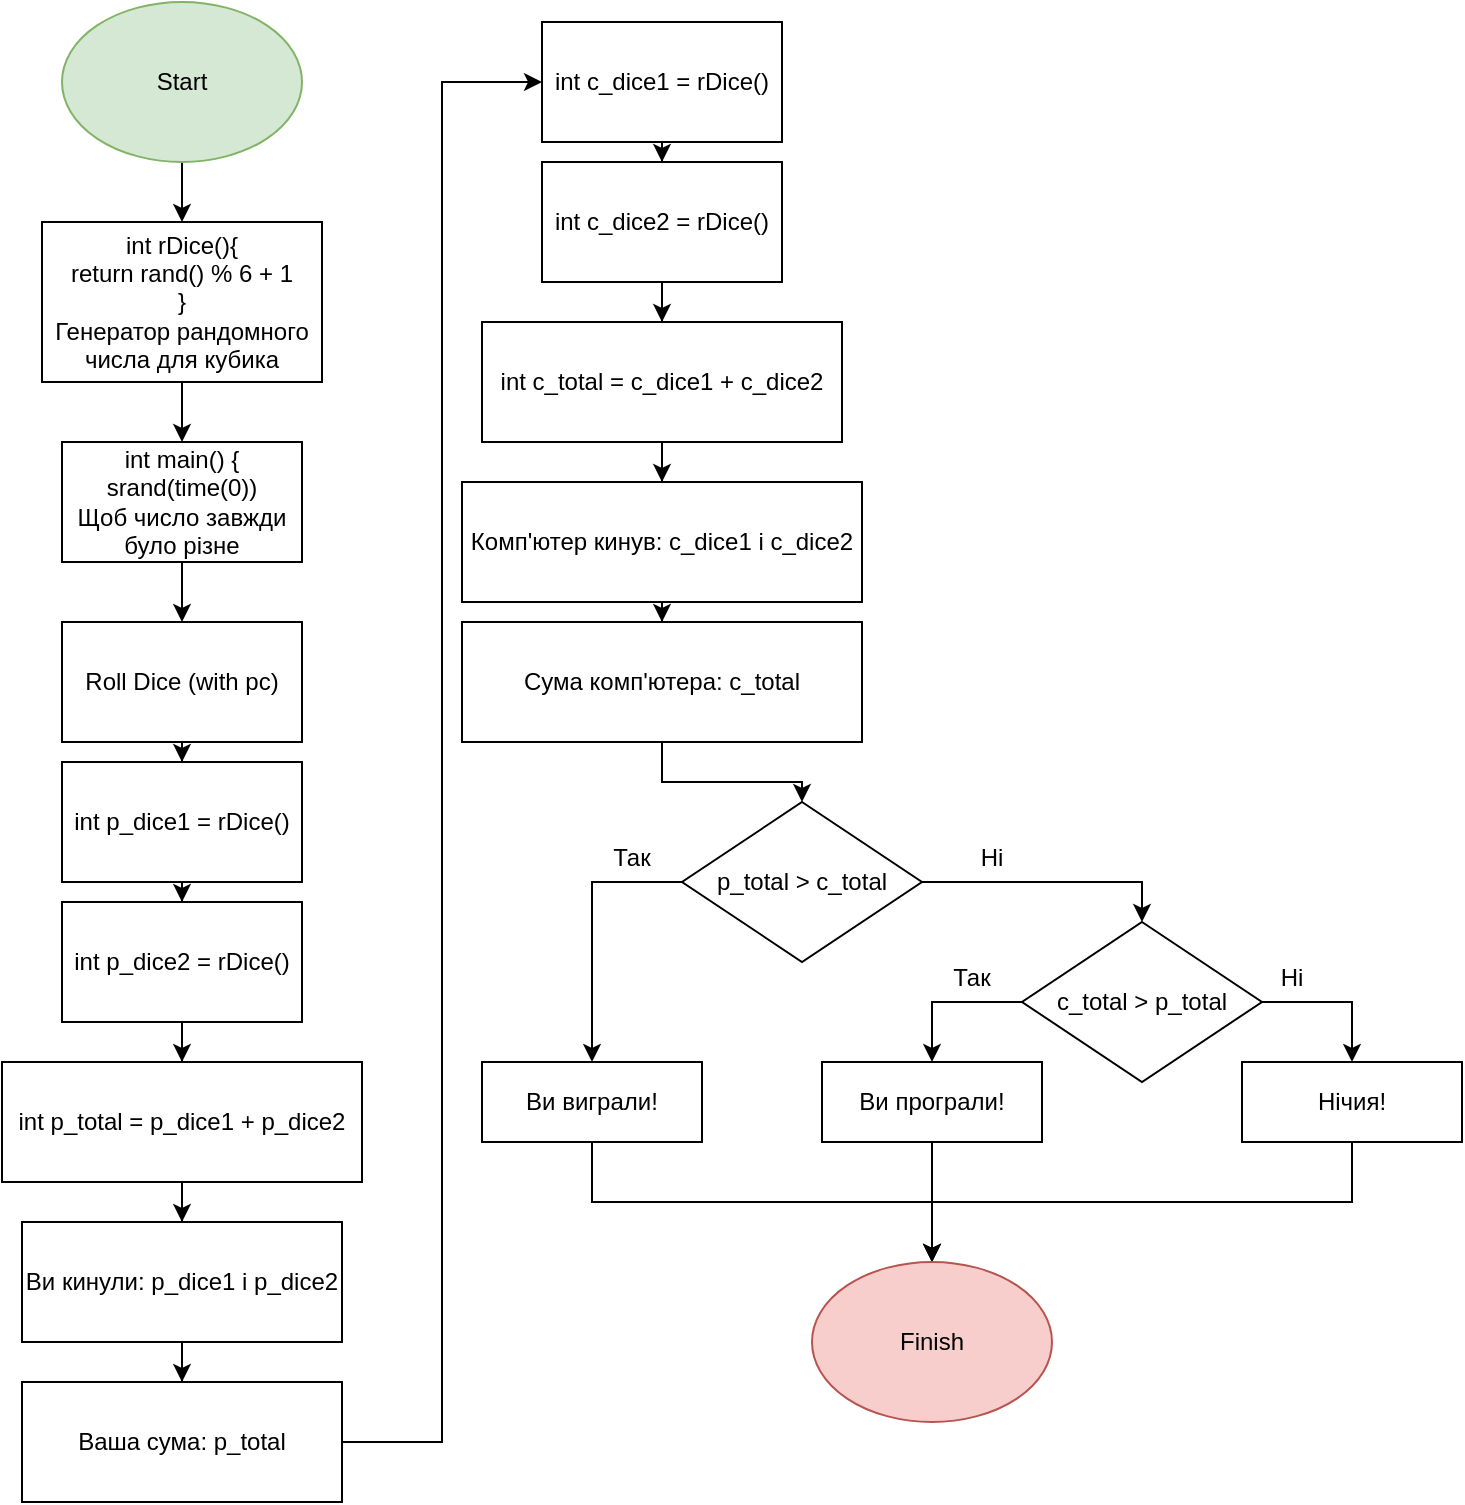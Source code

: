 <mxfile version="24.7.17">
  <diagram name="Страница — 1" id="c5_Uof6gN9_R0yR894XW">
    <mxGraphModel dx="1434" dy="738" grid="0" gridSize="10" guides="1" tooltips="1" connect="1" arrows="1" fold="1" page="1" pageScale="1" pageWidth="827" pageHeight="1169" math="0" shadow="0">
      <root>
        <mxCell id="0" />
        <mxCell id="1" parent="0" />
        <mxCell id="t7Nsnnwgpy5KhECo7Yjr-15" value="" style="edgeStyle=orthogonalEdgeStyle;rounded=0;orthogonalLoop=1;jettySize=auto;html=1;" parent="1" source="t7Nsnnwgpy5KhECo7Yjr-1" target="t7Nsnnwgpy5KhECo7Yjr-14" edge="1">
          <mxGeometry relative="1" as="geometry" />
        </mxCell>
        <mxCell id="t7Nsnnwgpy5KhECo7Yjr-1" value="Start" style="ellipse;whiteSpace=wrap;html=1;fillColor=#d5e8d4;strokeColor=#82b366;" parent="1" vertex="1">
          <mxGeometry x="30" y="10" width="120" height="80" as="geometry" />
        </mxCell>
        <mxCell id="t7Nsnnwgpy5KhECo7Yjr-19" value="" style="edgeStyle=orthogonalEdgeStyle;rounded=0;orthogonalLoop=1;jettySize=auto;html=1;" parent="1" source="t7Nsnnwgpy5KhECo7Yjr-14" target="t7Nsnnwgpy5KhECo7Yjr-18" edge="1">
          <mxGeometry relative="1" as="geometry" />
        </mxCell>
        <mxCell id="t7Nsnnwgpy5KhECo7Yjr-14" value="int rDice(){&lt;div&gt;return rand() % 6 + 1&lt;/div&gt;&lt;div&gt;}&lt;/div&gt;&lt;div&gt;Генератор рандомного числа для кубика&lt;/div&gt;" style="whiteSpace=wrap;html=1;" parent="1" vertex="1">
          <mxGeometry x="20" y="120" width="140" height="80" as="geometry" />
        </mxCell>
        <mxCell id="t7Nsnnwgpy5KhECo7Yjr-23" value="" style="edgeStyle=orthogonalEdgeStyle;rounded=0;orthogonalLoop=1;jettySize=auto;html=1;" parent="1" source="t7Nsnnwgpy5KhECo7Yjr-18" target="t7Nsnnwgpy5KhECo7Yjr-22" edge="1">
          <mxGeometry relative="1" as="geometry" />
        </mxCell>
        <mxCell id="t7Nsnnwgpy5KhECo7Yjr-18" value="int main() {&lt;div&gt;srand(time(0))&lt;/div&gt;&lt;div&gt;Щоб число завжди було різне&lt;/div&gt;" style="whiteSpace=wrap;html=1;" parent="1" vertex="1">
          <mxGeometry x="30" y="230" width="120" height="60" as="geometry" />
        </mxCell>
        <mxCell id="t7Nsnnwgpy5KhECo7Yjr-27" value="" style="edgeStyle=orthogonalEdgeStyle;rounded=0;orthogonalLoop=1;jettySize=auto;html=1;" parent="1" source="t7Nsnnwgpy5KhECo7Yjr-22" target="t7Nsnnwgpy5KhECo7Yjr-26" edge="1">
          <mxGeometry relative="1" as="geometry" />
        </mxCell>
        <mxCell id="t7Nsnnwgpy5KhECo7Yjr-22" value="Roll Dice (with pc)" style="whiteSpace=wrap;html=1;" parent="1" vertex="1">
          <mxGeometry x="30" y="320" width="120" height="60" as="geometry" />
        </mxCell>
        <mxCell id="t7Nsnnwgpy5KhECo7Yjr-29" value="" style="edgeStyle=orthogonalEdgeStyle;rounded=0;orthogonalLoop=1;jettySize=auto;html=1;" parent="1" source="t7Nsnnwgpy5KhECo7Yjr-26" target="t7Nsnnwgpy5KhECo7Yjr-28" edge="1">
          <mxGeometry relative="1" as="geometry" />
        </mxCell>
        <mxCell id="t7Nsnnwgpy5KhECo7Yjr-26" value="int p_dice1 = rDice()" style="whiteSpace=wrap;html=1;" parent="1" vertex="1">
          <mxGeometry x="30" y="390" width="120" height="60" as="geometry" />
        </mxCell>
        <mxCell id="t7Nsnnwgpy5KhECo7Yjr-36" value="" style="edgeStyle=orthogonalEdgeStyle;rounded=0;orthogonalLoop=1;jettySize=auto;html=1;" parent="1" source="t7Nsnnwgpy5KhECo7Yjr-28" target="t7Nsnnwgpy5KhECo7Yjr-32" edge="1">
          <mxGeometry relative="1" as="geometry" />
        </mxCell>
        <mxCell id="t7Nsnnwgpy5KhECo7Yjr-28" value="int p_dice2 = rDice()" style="whiteSpace=wrap;html=1;" parent="1" vertex="1">
          <mxGeometry x="30" y="460" width="120" height="60" as="geometry" />
        </mxCell>
        <mxCell id="t7Nsnnwgpy5KhECo7Yjr-38" value="" style="edgeStyle=orthogonalEdgeStyle;rounded=0;orthogonalLoop=1;jettySize=auto;html=1;" parent="1" source="t7Nsnnwgpy5KhECo7Yjr-32" target="t7Nsnnwgpy5KhECo7Yjr-37" edge="1">
          <mxGeometry relative="1" as="geometry" />
        </mxCell>
        <mxCell id="t7Nsnnwgpy5KhECo7Yjr-32" value="int p_total = p_dice1 + p_dice2" style="rounded=0;whiteSpace=wrap;html=1;" parent="1" vertex="1">
          <mxGeometry y="540" width="180" height="60" as="geometry" />
        </mxCell>
        <mxCell id="t7Nsnnwgpy5KhECo7Yjr-40" value="" style="edgeStyle=orthogonalEdgeStyle;rounded=0;orthogonalLoop=1;jettySize=auto;html=1;" parent="1" source="t7Nsnnwgpy5KhECo7Yjr-37" target="t7Nsnnwgpy5KhECo7Yjr-39" edge="1">
          <mxGeometry relative="1" as="geometry" />
        </mxCell>
        <mxCell id="t7Nsnnwgpy5KhECo7Yjr-37" value="Ви кинули: p_dice1 і p_dice2" style="whiteSpace=wrap;html=1;rounded=0;" parent="1" vertex="1">
          <mxGeometry x="10" y="620" width="160" height="60" as="geometry" />
        </mxCell>
        <mxCell id="t7Nsnnwgpy5KhECo7Yjr-45" value="" style="edgeStyle=orthogonalEdgeStyle;rounded=0;orthogonalLoop=1;jettySize=auto;html=1;entryX=0;entryY=0.5;entryDx=0;entryDy=0;" parent="1" source="t7Nsnnwgpy5KhECo7Yjr-39" target="t7Nsnnwgpy5KhECo7Yjr-44" edge="1">
          <mxGeometry relative="1" as="geometry" />
        </mxCell>
        <mxCell id="t7Nsnnwgpy5KhECo7Yjr-39" value="Ваша сума: p_total" style="whiteSpace=wrap;html=1;rounded=0;" parent="1" vertex="1">
          <mxGeometry x="10" y="700" width="160" height="60" as="geometry" />
        </mxCell>
        <mxCell id="t7Nsnnwgpy5KhECo7Yjr-47" value="" style="edgeStyle=orthogonalEdgeStyle;rounded=0;orthogonalLoop=1;jettySize=auto;html=1;" parent="1" source="t7Nsnnwgpy5KhECo7Yjr-44" target="t7Nsnnwgpy5KhECo7Yjr-46" edge="1">
          <mxGeometry relative="1" as="geometry" />
        </mxCell>
        <mxCell id="t7Nsnnwgpy5KhECo7Yjr-44" value="int c_dice1 = rDice()" style="whiteSpace=wrap;html=1;rounded=0;" parent="1" vertex="1">
          <mxGeometry x="270" y="20" width="120" height="60" as="geometry" />
        </mxCell>
        <mxCell id="t7Nsnnwgpy5KhECo7Yjr-51" value="" style="edgeStyle=orthogonalEdgeStyle;rounded=0;orthogonalLoop=1;jettySize=auto;html=1;" parent="1" source="t7Nsnnwgpy5KhECo7Yjr-46" target="t7Nsnnwgpy5KhECo7Yjr-50" edge="1">
          <mxGeometry relative="1" as="geometry" />
        </mxCell>
        <mxCell id="t7Nsnnwgpy5KhECo7Yjr-46" value="int c_dice2 = rDice()" style="whiteSpace=wrap;html=1;" parent="1" vertex="1">
          <mxGeometry x="270" y="90" width="120" height="60" as="geometry" />
        </mxCell>
        <mxCell id="t7Nsnnwgpy5KhECo7Yjr-53" value="" style="edgeStyle=orthogonalEdgeStyle;rounded=0;orthogonalLoop=1;jettySize=auto;html=1;" parent="1" source="t7Nsnnwgpy5KhECo7Yjr-50" target="t7Nsnnwgpy5KhECo7Yjr-52" edge="1">
          <mxGeometry relative="1" as="geometry" />
        </mxCell>
        <mxCell id="t7Nsnnwgpy5KhECo7Yjr-50" value="int c_total = c_dice1 + c_dice2" style="rounded=0;whiteSpace=wrap;html=1;" parent="1" vertex="1">
          <mxGeometry x="240" y="170" width="180" height="60" as="geometry" />
        </mxCell>
        <mxCell id="t7Nsnnwgpy5KhECo7Yjr-55" value="" style="edgeStyle=orthogonalEdgeStyle;rounded=0;orthogonalLoop=1;jettySize=auto;html=1;" parent="1" source="t7Nsnnwgpy5KhECo7Yjr-52" target="t7Nsnnwgpy5KhECo7Yjr-54" edge="1">
          <mxGeometry relative="1" as="geometry" />
        </mxCell>
        <mxCell id="t7Nsnnwgpy5KhECo7Yjr-52" value="Комп&#39;ютер кинув: c_dice1 і c_dice2" style="whiteSpace=wrap;html=1;rounded=0;" parent="1" vertex="1">
          <mxGeometry x="230" y="250" width="200" height="60" as="geometry" />
        </mxCell>
        <mxCell id="t7Nsnnwgpy5KhECo7Yjr-57" value="" style="edgeStyle=orthogonalEdgeStyle;rounded=0;orthogonalLoop=1;jettySize=auto;html=1;" parent="1" source="t7Nsnnwgpy5KhECo7Yjr-54" target="t7Nsnnwgpy5KhECo7Yjr-56" edge="1">
          <mxGeometry relative="1" as="geometry" />
        </mxCell>
        <mxCell id="t7Nsnnwgpy5KhECo7Yjr-54" value="Сума комп&#39;ютера: c_total" style="whiteSpace=wrap;html=1;rounded=0;" parent="1" vertex="1">
          <mxGeometry x="230" y="320" width="200" height="60" as="geometry" />
        </mxCell>
        <mxCell id="t7Nsnnwgpy5KhECo7Yjr-58" style="edgeStyle=orthogonalEdgeStyle;rounded=0;orthogonalLoop=1;jettySize=auto;html=1;exitX=0;exitY=0.5;exitDx=0;exitDy=0;entryX=0.5;entryY=0;entryDx=0;entryDy=0;" parent="1" source="t7Nsnnwgpy5KhECo7Yjr-56" target="t7Nsnnwgpy5KhECo7Yjr-59" edge="1">
          <mxGeometry relative="1" as="geometry">
            <mxPoint x="280" y="450" as="targetPoint" />
          </mxGeometry>
        </mxCell>
        <mxCell id="t7Nsnnwgpy5KhECo7Yjr-62" style="edgeStyle=orthogonalEdgeStyle;rounded=0;orthogonalLoop=1;jettySize=auto;html=1;exitX=1;exitY=0.5;exitDx=0;exitDy=0;entryX=0.5;entryY=0;entryDx=0;entryDy=0;" parent="1" source="t7Nsnnwgpy5KhECo7Yjr-56" target="t7Nsnnwgpy5KhECo7Yjr-64" edge="1">
          <mxGeometry relative="1" as="geometry">
            <mxPoint x="520" y="450" as="targetPoint" />
          </mxGeometry>
        </mxCell>
        <mxCell id="t7Nsnnwgpy5KhECo7Yjr-56" value="p_total &amp;gt; c_total" style="rhombus;whiteSpace=wrap;html=1;rounded=0;" parent="1" vertex="1">
          <mxGeometry x="340" y="410" width="120" height="80" as="geometry" />
        </mxCell>
        <mxCell id="t7Nsnnwgpy5KhECo7Yjr-73" style="edgeStyle=orthogonalEdgeStyle;rounded=0;orthogonalLoop=1;jettySize=auto;html=1;exitX=0.5;exitY=1;exitDx=0;exitDy=0;entryX=0.5;entryY=0;entryDx=0;entryDy=0;" parent="1" source="t7Nsnnwgpy5KhECo7Yjr-59" target="t7Nsnnwgpy5KhECo7Yjr-76" edge="1">
          <mxGeometry relative="1" as="geometry">
            <mxPoint x="295" y="640" as="targetPoint" />
          </mxGeometry>
        </mxCell>
        <mxCell id="t7Nsnnwgpy5KhECo7Yjr-59" value="Ви виграли!" style="rounded=0;whiteSpace=wrap;html=1;" parent="1" vertex="1">
          <mxGeometry x="240" y="540" width="110" height="40" as="geometry" />
        </mxCell>
        <mxCell id="t7Nsnnwgpy5KhECo7Yjr-60" value="Так" style="text;html=1;align=center;verticalAlign=middle;whiteSpace=wrap;rounded=0;" parent="1" vertex="1">
          <mxGeometry x="300" y="430" width="30" height="15" as="geometry" />
        </mxCell>
        <mxCell id="t7Nsnnwgpy5KhECo7Yjr-63" value="Ні" style="text;html=1;align=center;verticalAlign=middle;whiteSpace=wrap;rounded=0;" parent="1" vertex="1">
          <mxGeometry x="480" y="430" width="30" height="15" as="geometry" />
        </mxCell>
        <mxCell id="t7Nsnnwgpy5KhECo7Yjr-68" style="edgeStyle=orthogonalEdgeStyle;rounded=0;orthogonalLoop=1;jettySize=auto;html=1;exitX=0;exitY=0.5;exitDx=0;exitDy=0;entryX=0.5;entryY=0;entryDx=0;entryDy=0;" parent="1" source="t7Nsnnwgpy5KhECo7Yjr-64" target="t7Nsnnwgpy5KhECo7Yjr-69" edge="1">
          <mxGeometry relative="1" as="geometry">
            <mxPoint x="440" y="510" as="targetPoint" />
          </mxGeometry>
        </mxCell>
        <mxCell id="t7Nsnnwgpy5KhECo7Yjr-71" style="edgeStyle=orthogonalEdgeStyle;rounded=0;orthogonalLoop=1;jettySize=auto;html=1;exitX=1;exitY=0.5;exitDx=0;exitDy=0;entryX=0.5;entryY=0;entryDx=0;entryDy=0;" parent="1" source="t7Nsnnwgpy5KhECo7Yjr-64" target="t7Nsnnwgpy5KhECo7Yjr-72" edge="1">
          <mxGeometry relative="1" as="geometry">
            <mxPoint x="670" y="510" as="targetPoint" />
          </mxGeometry>
        </mxCell>
        <mxCell id="t7Nsnnwgpy5KhECo7Yjr-64" value="с_total &amp;gt; p_total" style="rhombus;whiteSpace=wrap;html=1;rounded=0;" parent="1" vertex="1">
          <mxGeometry x="510" y="470" width="120" height="80" as="geometry" />
        </mxCell>
        <mxCell id="t7Nsnnwgpy5KhECo7Yjr-74" style="edgeStyle=orthogonalEdgeStyle;rounded=0;orthogonalLoop=1;jettySize=auto;html=1;exitX=0.5;exitY=1;exitDx=0;exitDy=0;entryX=0.5;entryY=0;entryDx=0;entryDy=0;" parent="1" source="t7Nsnnwgpy5KhECo7Yjr-69" target="t7Nsnnwgpy5KhECo7Yjr-76" edge="1">
          <mxGeometry relative="1" as="geometry">
            <mxPoint x="435" y="640" as="targetPoint" />
          </mxGeometry>
        </mxCell>
        <mxCell id="t7Nsnnwgpy5KhECo7Yjr-69" value="Ви програли!" style="rounded=0;whiteSpace=wrap;html=1;" parent="1" vertex="1">
          <mxGeometry x="410" y="540" width="110" height="40" as="geometry" />
        </mxCell>
        <mxCell id="t7Nsnnwgpy5KhECo7Yjr-70" value="Так" style="text;html=1;align=center;verticalAlign=middle;whiteSpace=wrap;rounded=0;" parent="1" vertex="1">
          <mxGeometry x="470" y="490" width="30" height="15" as="geometry" />
        </mxCell>
        <mxCell id="t7Nsnnwgpy5KhECo7Yjr-75" style="edgeStyle=orthogonalEdgeStyle;rounded=0;orthogonalLoop=1;jettySize=auto;html=1;exitX=0.5;exitY=1;exitDx=0;exitDy=0;entryX=0.5;entryY=0;entryDx=0;entryDy=0;" parent="1" source="t7Nsnnwgpy5KhECo7Yjr-72" target="t7Nsnnwgpy5KhECo7Yjr-76" edge="1">
          <mxGeometry relative="1" as="geometry">
            <mxPoint x="675" y="640" as="targetPoint" />
          </mxGeometry>
        </mxCell>
        <mxCell id="t7Nsnnwgpy5KhECo7Yjr-72" value="Нічия!" style="rounded=0;whiteSpace=wrap;html=1;" parent="1" vertex="1">
          <mxGeometry x="620" y="540" width="110" height="40" as="geometry" />
        </mxCell>
        <mxCell id="t7Nsnnwgpy5KhECo7Yjr-76" value="Finish" style="ellipse;whiteSpace=wrap;html=1;fillColor=#f8cecc;strokeColor=#b85450;" parent="1" vertex="1">
          <mxGeometry x="405" y="640" width="120" height="80" as="geometry" />
        </mxCell>
        <mxCell id="t7Nsnnwgpy5KhECo7Yjr-77" value="Ні" style="text;html=1;align=center;verticalAlign=middle;whiteSpace=wrap;rounded=0;" parent="1" vertex="1">
          <mxGeometry x="630" y="490" width="30" height="15" as="geometry" />
        </mxCell>
      </root>
    </mxGraphModel>
  </diagram>
</mxfile>
